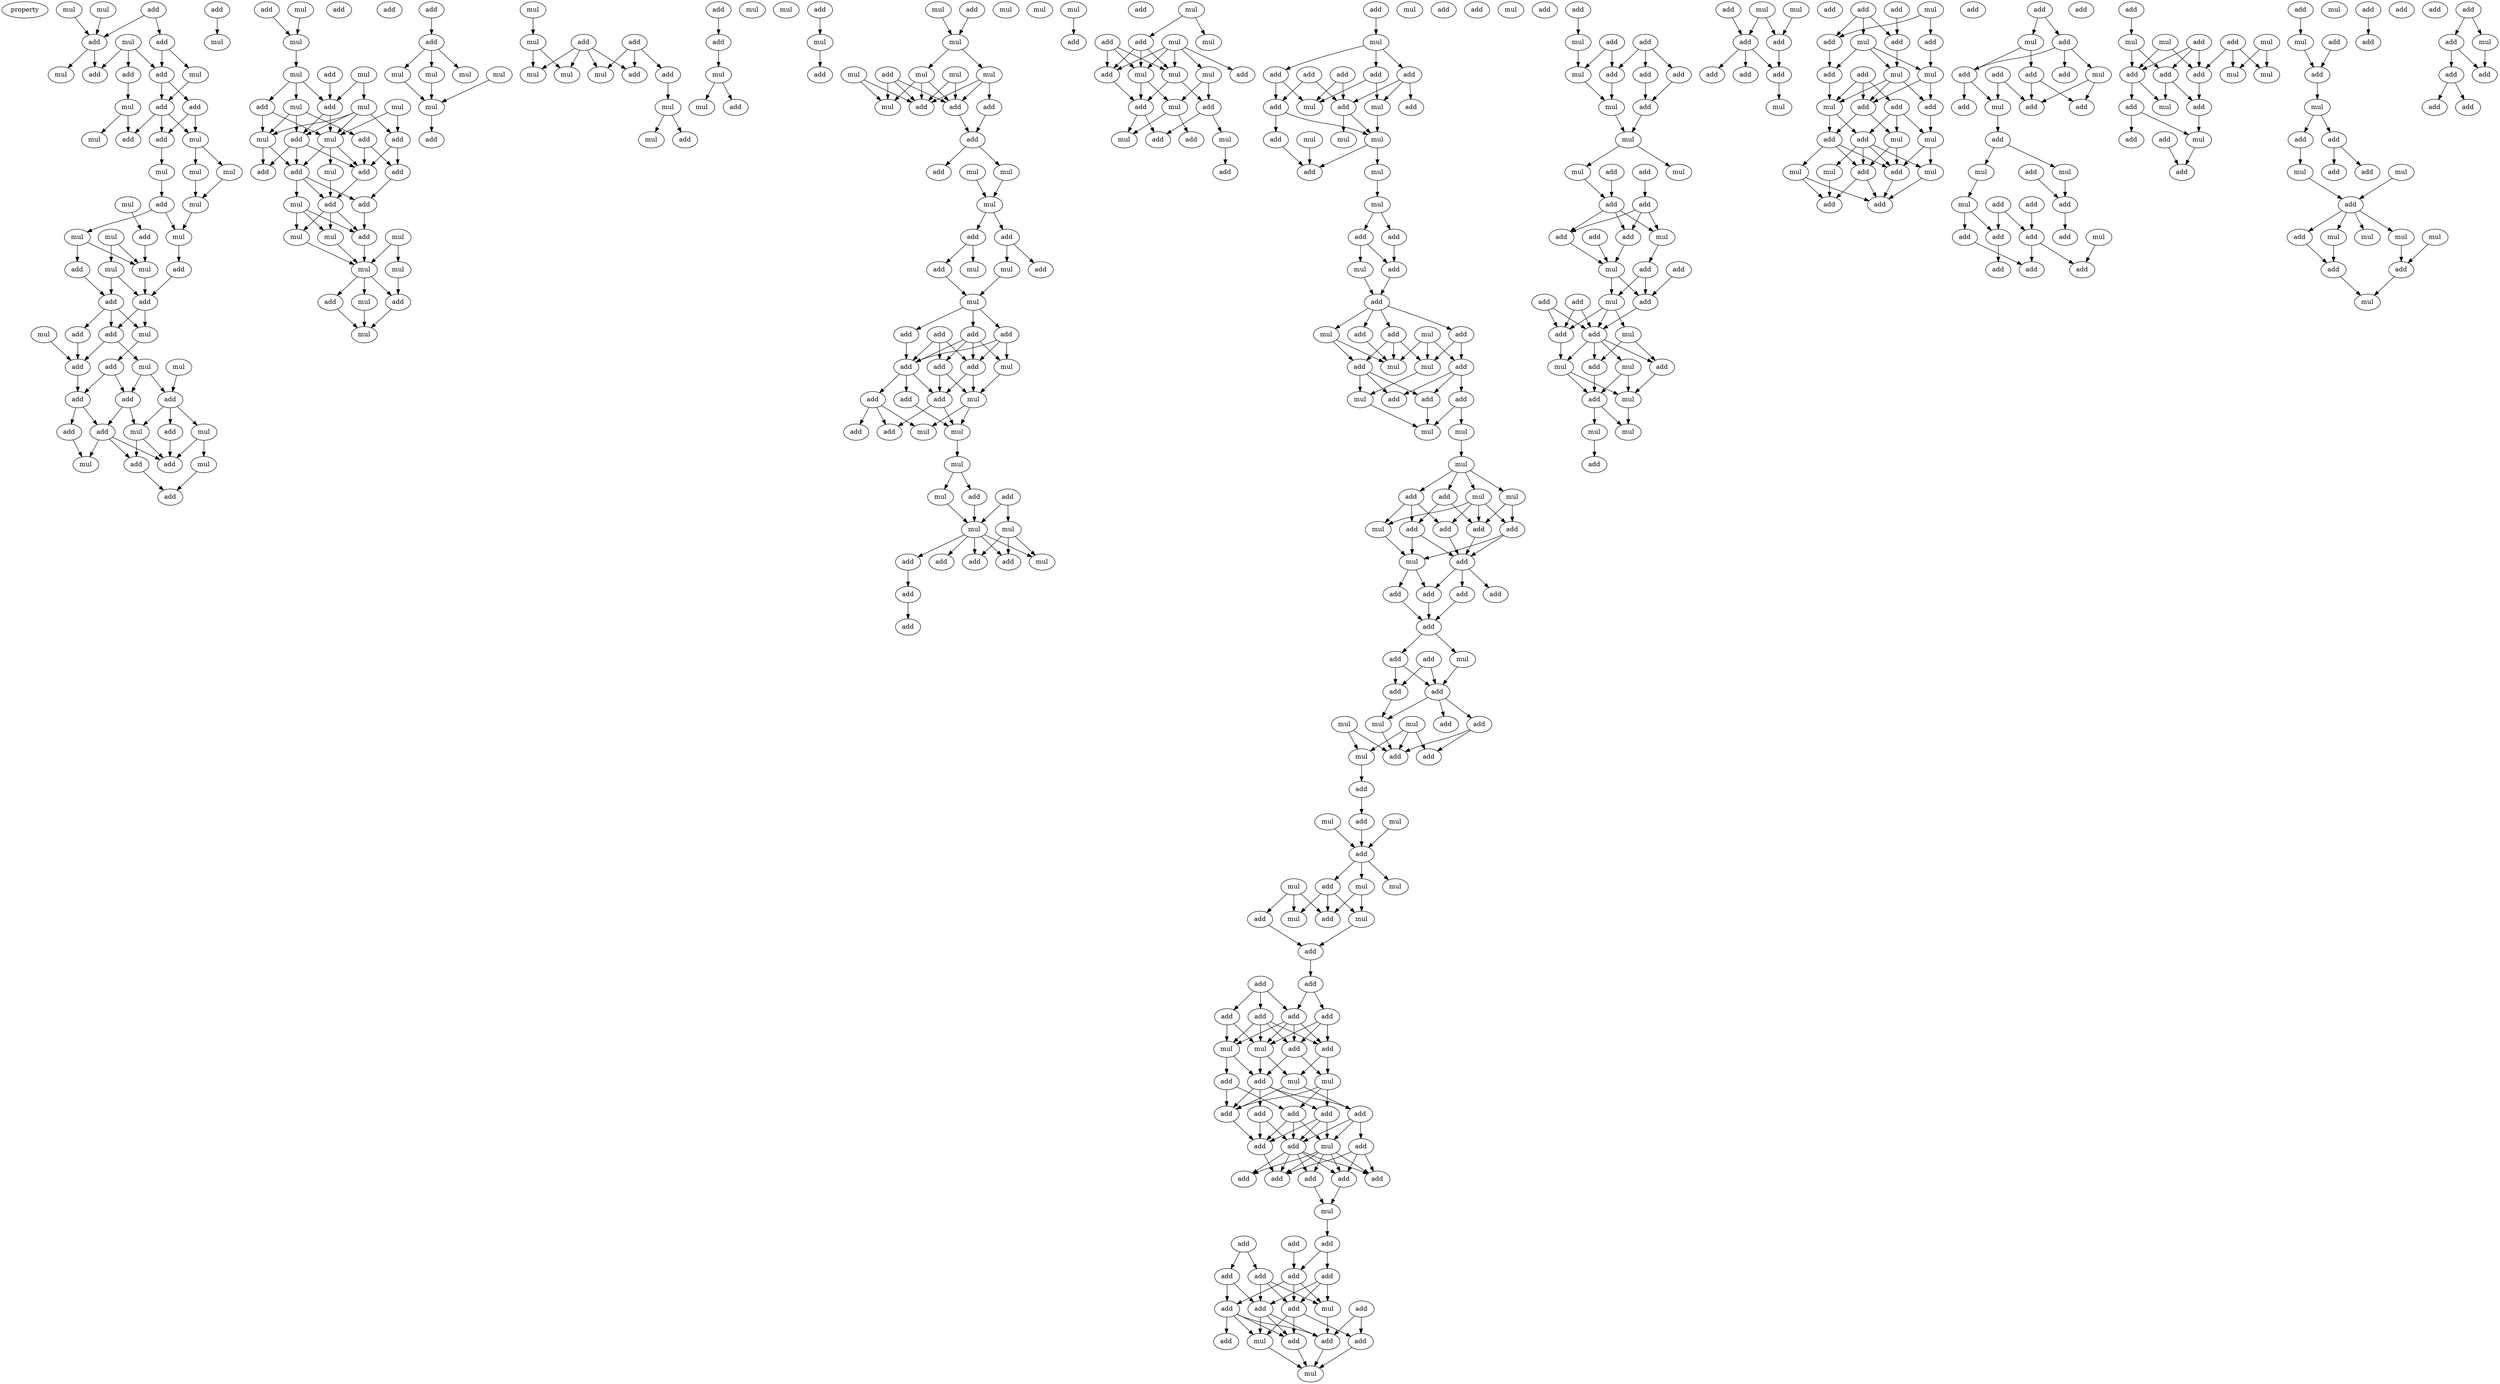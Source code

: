 digraph {
    node [fontcolor=black]
    property [mul=2,lf=1.5]
    0 [ label = mul ];
    1 [ label = mul ];
    2 [ label = add ];
    3 [ label = add ];
    4 [ label = mul ];
    5 [ label = add ];
    6 [ label = add ];
    7 [ label = add ];
    8 [ label = mul ];
    9 [ label = add ];
    10 [ label = mul ];
    11 [ label = add ];
    12 [ label = add ];
    13 [ label = mul ];
    14 [ label = add ];
    15 [ label = add ];
    16 [ label = mul ];
    17 [ label = mul ];
    18 [ label = mul ];
    19 [ label = mul ];
    20 [ label = mul ];
    21 [ label = mul ];
    22 [ label = mul ];
    23 [ label = add ];
    24 [ label = add ];
    25 [ label = mul ];
    26 [ label = mul ];
    27 [ label = mul ];
    28 [ label = mul ];
    29 [ label = add ];
    30 [ label = add ];
    31 [ label = mul ];
    32 [ label = add ];
    33 [ label = add ];
    34 [ label = mul ];
    35 [ label = mul ];
    36 [ label = add ];
    37 [ label = add ];
    38 [ label = mul ];
    39 [ label = add ];
    40 [ label = add ];
    41 [ label = mul ];
    42 [ label = add ];
    43 [ label = add ];
    44 [ label = add ];
    45 [ label = mul ];
    46 [ label = add ];
    47 [ label = mul ];
    48 [ label = add ];
    49 [ label = add ];
    50 [ label = mul ];
    51 [ label = mul ];
    52 [ label = add ];
    53 [ label = add ];
    54 [ label = add ];
    55 [ label = add ];
    56 [ label = add ];
    57 [ label = mul ];
    58 [ label = mul ];
    59 [ label = mul ];
    60 [ label = add ];
    61 [ label = mul ];
    62 [ label = mul ];
    63 [ label = mul ];
    64 [ label = mul ];
    65 [ label = add ];
    66 [ label = mul ];
    67 [ label = add ];
    68 [ label = add ];
    69 [ label = add ];
    70 [ label = mul ];
    71 [ label = mul ];
    72 [ label = add ];
    73 [ label = mul ];
    74 [ label = add ];
    75 [ label = add ];
    76 [ label = add ];
    77 [ label = add ];
    78 [ label = mul ];
    79 [ label = add ];
    80 [ label = add ];
    81 [ label = mul ];
    82 [ label = mul ];
    83 [ label = add ];
    84 [ label = mul ];
    85 [ label = mul ];
    86 [ label = mul ];
    87 [ label = mul ];
    88 [ label = add ];
    89 [ label = add ];
    90 [ label = add ];
    91 [ label = add ];
    92 [ label = mul ];
    93 [ label = add ];
    94 [ label = add ];
    95 [ label = mul ];
    96 [ label = mul ];
    97 [ label = mul ];
    98 [ label = mul ];
    99 [ label = mul ];
    100 [ label = add ];
    101 [ label = mul ];
    102 [ label = add ];
    103 [ label = mul ];
    104 [ label = add ];
    105 [ label = add ];
    106 [ label = mul ];
    107 [ label = mul ];
    108 [ label = mul ];
    109 [ label = add ];
    110 [ label = mul ];
    111 [ label = mul ];
    112 [ label = add ];
    113 [ label = add ];
    114 [ label = mul ];
    115 [ label = mul ];
    116 [ label = add ];
    117 [ label = mul ];
    118 [ label = add ];
    119 [ label = mul ];
    120 [ label = add ];
    121 [ label = mul ];
    122 [ label = add ];
    123 [ label = mul ];
    124 [ label = mul ];
    125 [ label = mul ];
    126 [ label = add ];
    127 [ label = mul ];
    128 [ label = add ];
    129 [ label = mul ];
    130 [ label = mul ];
    131 [ label = mul ];
    132 [ label = mul ];
    133 [ label = add ];
    134 [ label = add ];
    135 [ label = mul ];
    136 [ label = add ];
    137 [ label = add ];
    138 [ label = mul ];
    139 [ label = add ];
    140 [ label = mul ];
    141 [ label = mul ];
    142 [ label = add ];
    143 [ label = mul ];
    144 [ label = add ];
    145 [ label = add ];
    146 [ label = add ];
    147 [ label = mul ];
    148 [ label = mul ];
    149 [ label = add ];
    150 [ label = mul ];
    151 [ label = add ];
    152 [ label = add ];
    153 [ label = add ];
    154 [ label = add ];
    155 [ label = add ];
    156 [ label = add ];
    157 [ label = add ];
    158 [ label = mul ];
    159 [ label = add ];
    160 [ label = add ];
    161 [ label = mul ];
    162 [ label = add ];
    163 [ label = add ];
    164 [ label = mul ];
    165 [ label = add ];
    166 [ label = mul ];
    167 [ label = add ];
    168 [ label = mul ];
    169 [ label = mul ];
    170 [ label = add ];
    171 [ label = add ];
    172 [ label = mul ];
    173 [ label = mul ];
    174 [ label = add ];
    175 [ label = add ];
    176 [ label = add ];
    177 [ label = mul ];
    178 [ label = add ];
    179 [ label = add ];
    180 [ label = mul ];
    181 [ label = add ];
    182 [ label = add ];
    183 [ label = mul ];
    184 [ label = mul ];
    185 [ label = add ];
    186 [ label = add ];
    187 [ label = mul ];
    188 [ label = add ];
    189 [ label = mul ];
    190 [ label = mul ];
    191 [ label = mul ];
    192 [ label = add ];
    193 [ label = add ];
    194 [ label = add ];
    195 [ label = mul ];
    196 [ label = mul ];
    197 [ label = add ];
    198 [ label = add ];
    199 [ label = add ];
    200 [ label = mul ];
    201 [ label = add ];
    202 [ label = add ];
    203 [ label = add ];
    204 [ label = add ];
    205 [ label = add ];
    206 [ label = mul ];
    207 [ label = add ];
    208 [ label = add ];
    209 [ label = mul ];
    210 [ label = add ];
    211 [ label = mul ];
    212 [ label = mul ];
    213 [ label = mul ];
    214 [ label = add ];
    215 [ label = mul ];
    216 [ label = add ];
    217 [ label = mul ];
    218 [ label = mul ];
    219 [ label = add ];
    220 [ label = add ];
    221 [ label = mul ];
    222 [ label = add ];
    223 [ label = add ];
    224 [ label = mul ];
    225 [ label = add ];
    226 [ label = add ];
    227 [ label = add ];
    228 [ label = mul ];
    229 [ label = mul ];
    230 [ label = mul ];
    231 [ label = add ];
    232 [ label = add ];
    233 [ label = mul ];
    234 [ label = add ];
    235 [ label = add ];
    236 [ label = add ];
    237 [ label = mul ];
    238 [ label = mul ];
    239 [ label = mul ];
    240 [ label = add ];
    241 [ label = mul ];
    242 [ label = mul ];
    243 [ label = add ];
    244 [ label = mul ];
    245 [ label = add ];
    246 [ label = add ];
    247 [ label = add ];
    248 [ label = add ];
    249 [ label = mul ];
    250 [ label = add ];
    251 [ label = add ];
    252 [ label = add ];
    253 [ label = add ];
    254 [ label = add ];
    255 [ label = add ];
    256 [ label = add ];
    257 [ label = mul ];
    258 [ label = add ];
    259 [ label = add ];
    260 [ label = add ];
    261 [ label = add ];
    262 [ label = add ];
    263 [ label = add ];
    264 [ label = add ];
    265 [ label = mul ];
    266 [ label = mul ];
    267 [ label = mul ];
    268 [ label = add ];
    269 [ label = add ];
    270 [ label = mul ];
    271 [ label = add ];
    272 [ label = mul ];
    273 [ label = mul ];
    274 [ label = add ];
    275 [ label = mul ];
    276 [ label = add ];
    277 [ label = mul ];
    278 [ label = add ];
    279 [ label = mul ];
    280 [ label = mul ];
    281 [ label = add ];
    282 [ label = mul ];
    283 [ label = mul ];
    284 [ label = add ];
    285 [ label = add ];
    286 [ label = add ];
    287 [ label = add ];
    288 [ label = add ];
    289 [ label = add ];
    290 [ label = add ];
    291 [ label = add ];
    292 [ label = mul ];
    293 [ label = add ];
    294 [ label = mul ];
    295 [ label = add ];
    296 [ label = mul ];
    297 [ label = add ];
    298 [ label = add ];
    299 [ label = mul ];
    300 [ label = add ];
    301 [ label = add ];
    302 [ label = add ];
    303 [ label = add ];
    304 [ label = add ];
    305 [ label = add ];
    306 [ label = add ];
    307 [ label = add ];
    308 [ label = mul ];
    309 [ label = add ];
    310 [ label = add ];
    311 [ label = add ];
    312 [ label = add ];
    313 [ label = add ];
    314 [ label = add ];
    315 [ label = mul ];
    316 [ label = add ];
    317 [ label = add ];
    318 [ label = add ];
    319 [ label = add ];
    320 [ label = add ];
    321 [ label = add ];
    322 [ label = add ];
    323 [ label = add ];
    324 [ label = add ];
    325 [ label = add ];
    326 [ label = mul ];
    327 [ label = add ];
    328 [ label = add ];
    329 [ label = add ];
    330 [ label = add ];
    331 [ label = mul ];
    332 [ label = add ];
    333 [ label = mul ];
    334 [ label = add ];
    335 [ label = add ];
    336 [ label = mul ];
    337 [ label = add ];
    338 [ label = add ];
    339 [ label = mul ];
    340 [ label = add ];
    341 [ label = add ];
    342 [ label = mul ];
    343 [ label = add ];
    344 [ label = mul ];
    345 [ label = mul ];
    346 [ label = mul ];
    347 [ label = add ];
    348 [ label = add ];
    349 [ label = add ];
    350 [ label = add ];
    351 [ label = add ];
    352 [ label = mul ];
    353 [ label = add ];
    354 [ label = add ];
    355 [ label = add ];
    356 [ label = mul ];
    357 [ label = add ];
    358 [ label = add ];
    359 [ label = add ];
    360 [ label = add ];
    361 [ label = mul ];
    362 [ label = add ];
    363 [ label = add ];
    364 [ label = mul ];
    365 [ label = add ];
    366 [ label = mul ];
    367 [ label = mul ];
    368 [ label = add ];
    369 [ label = add ];
    370 [ label = mul ];
    371 [ label = add ];
    372 [ label = mul ];
    373 [ label = mul ];
    374 [ label = mul ];
    375 [ label = mul ];
    376 [ label = add ];
    377 [ label = add ];
    378 [ label = add ];
    379 [ label = add ];
    380 [ label = add ];
    381 [ label = add ];
    382 [ label = add ];
    383 [ label = mul ];
    384 [ label = add ];
    385 [ label = mul ];
    386 [ label = add ];
    387 [ label = add ];
    388 [ label = add ];
    389 [ label = mul ];
    390 [ label = add ];
    391 [ label = add ];
    392 [ label = mul ];
    393 [ label = add ];
    394 [ label = add ];
    395 [ label = mul ];
    396 [ label = add ];
    397 [ label = add ];
    398 [ label = add ];
    399 [ label = mul ];
    400 [ label = add ];
    401 [ label = add ];
    402 [ label = mul ];
    403 [ label = mul ];
    404 [ label = mul ];
    405 [ label = mul ];
    406 [ label = add ];
    407 [ label = add ];
    408 [ label = mul ];
    409 [ label = add ];
    410 [ label = add ];
    411 [ label = add ];
    412 [ label = add ];
    413 [ label = add ];
    414 [ label = mul ];
    415 [ label = mul ];
    416 [ label = add ];
    417 [ label = add ];
    418 [ label = add ];
    419 [ label = add ];
    420 [ label = add ];
    421 [ label = add ];
    422 [ label = add ];
    423 [ label = mul ];
    424 [ label = add ];
    425 [ label = add ];
    426 [ label = mul ];
    427 [ label = mul ];
    428 [ label = mul ];
    429 [ label = add ];
    430 [ label = add ];
    431 [ label = add ];
    432 [ label = add ];
    433 [ label = add ];
    434 [ label = mul ];
    435 [ label = add ];
    436 [ label = add ];
    437 [ label = add ];
    438 [ label = add ];
    439 [ label = add ];
    440 [ label = add ];
    441 [ label = mul ];
    442 [ label = mul ];
    443 [ label = add ];
    444 [ label = add ];
    445 [ label = mul ];
    446 [ label = add ];
    447 [ label = mul ];
    448 [ label = add ];
    449 [ label = add ];
    450 [ label = mul ];
    451 [ label = add ];
    452 [ label = mul ];
    453 [ label = add ];
    454 [ label = add ];
    455 [ label = add ];
    456 [ label = mul ];
    457 [ label = add ];
    458 [ label = add ];
    459 [ label = mul ];
    460 [ label = add ];
    461 [ label = add ];
    462 [ label = mul ];
    463 [ label = add ];
    464 [ label = add ];
    465 [ label = add ];
    466 [ label = mul ];
    467 [ label = mul ];
    468 [ label = mul ];
    469 [ label = add ];
    470 [ label = add ];
    471 [ label = mul ];
    472 [ label = add ];
    473 [ label = mul ];
    474 [ label = mul ];
    475 [ label = mul ];
    476 [ label = add ];
    477 [ label = add ];
    478 [ label = mul ];
    479 [ label = add ];
    480 [ label = add ];
    481 [ label = add ];
    482 [ label = add ];
    483 [ label = add ];
    484 [ label = add ];
    485 [ label = mul ];
    486 [ label = add ];
    487 [ label = add ];
    488 [ label = add ];
    489 [ label = add ];
    0 -> 3 [ name = 0 ];
    1 -> 3 [ name = 1 ];
    2 -> 3 [ name = 2 ];
    2 -> 5 [ name = 3 ];
    3 -> 9 [ name = 4 ];
    3 -> 10 [ name = 5 ];
    4 -> 6 [ name = 6 ];
    4 -> 7 [ name = 7 ];
    4 -> 9 [ name = 8 ];
    5 -> 7 [ name = 9 ];
    5 -> 8 [ name = 10 ];
    6 -> 13 [ name = 11 ];
    7 -> 11 [ name = 12 ];
    7 -> 12 [ name = 13 ];
    8 -> 11 [ name = 14 ];
    11 -> 14 [ name = 15 ];
    11 -> 15 [ name = 16 ];
    11 -> 16 [ name = 17 ];
    12 -> 15 [ name = 18 ];
    12 -> 16 [ name = 19 ];
    13 -> 14 [ name = 20 ];
    13 -> 17 [ name = 21 ];
    15 -> 18 [ name = 22 ];
    16 -> 19 [ name = 23 ];
    16 -> 20 [ name = 24 ];
    18 -> 23 [ name = 25 ];
    19 -> 22 [ name = 26 ];
    20 -> 22 [ name = 27 ];
    21 -> 24 [ name = 28 ];
    22 -> 27 [ name = 29 ];
    23 -> 26 [ name = 30 ];
    23 -> 27 [ name = 31 ];
    24 -> 31 [ name = 32 ];
    25 -> 28 [ name = 33 ];
    25 -> 31 [ name = 34 ];
    26 -> 30 [ name = 35 ];
    26 -> 31 [ name = 36 ];
    27 -> 29 [ name = 37 ];
    28 -> 32 [ name = 38 ];
    28 -> 33 [ name = 39 ];
    29 -> 32 [ name = 40 ];
    30 -> 33 [ name = 41 ];
    31 -> 32 [ name = 42 ];
    32 -> 35 [ name = 43 ];
    32 -> 36 [ name = 44 ];
    33 -> 35 [ name = 45 ];
    33 -> 36 [ name = 46 ];
    33 -> 37 [ name = 47 ];
    34 -> 40 [ name = 48 ];
    35 -> 39 [ name = 49 ];
    36 -> 40 [ name = 50 ];
    36 -> 41 [ name = 51 ];
    37 -> 40 [ name = 52 ];
    38 -> 44 [ name = 53 ];
    39 -> 42 [ name = 54 ];
    39 -> 43 [ name = 55 ];
    40 -> 43 [ name = 56 ];
    41 -> 42 [ name = 57 ];
    41 -> 44 [ name = 58 ];
    42 -> 47 [ name = 59 ];
    42 -> 48 [ name = 60 ];
    43 -> 46 [ name = 61 ];
    43 -> 48 [ name = 62 ];
    44 -> 45 [ name = 63 ];
    44 -> 47 [ name = 64 ];
    44 -> 49 [ name = 65 ];
    45 -> 50 [ name = 66 ];
    45 -> 52 [ name = 67 ];
    46 -> 51 [ name = 68 ];
    47 -> 52 [ name = 69 ];
    47 -> 53 [ name = 70 ];
    48 -> 51 [ name = 71 ];
    48 -> 52 [ name = 72 ];
    48 -> 53 [ name = 73 ];
    49 -> 52 [ name = 74 ];
    50 -> 54 [ name = 75 ];
    53 -> 54 [ name = 76 ];
    55 -> 58 [ name = 77 ];
    56 -> 59 [ name = 78 ];
    57 -> 59 [ name = 79 ];
    59 -> 62 [ name = 80 ];
    60 -> 65 [ name = 81 ];
    61 -> 65 [ name = 82 ];
    61 -> 66 [ name = 83 ];
    62 -> 64 [ name = 84 ];
    62 -> 65 [ name = 85 ];
    62 -> 67 [ name = 86 ];
    63 -> 69 [ name = 87 ];
    63 -> 71 [ name = 88 ];
    64 -> 68 [ name = 89 ];
    64 -> 70 [ name = 90 ];
    64 -> 72 [ name = 91 ];
    65 -> 71 [ name = 92 ];
    65 -> 72 [ name = 93 ];
    66 -> 69 [ name = 94 ];
    66 -> 70 [ name = 95 ];
    66 -> 71 [ name = 96 ];
    66 -> 72 [ name = 97 ];
    67 -> 70 [ name = 98 ];
    67 -> 71 [ name = 99 ];
    68 -> 76 [ name = 100 ];
    68 -> 77 [ name = 101 ];
    69 -> 76 [ name = 102 ];
    69 -> 77 [ name = 103 ];
    70 -> 74 [ name = 104 ];
    70 -> 75 [ name = 105 ];
    71 -> 73 [ name = 106 ];
    71 -> 75 [ name = 107 ];
    71 -> 76 [ name = 108 ];
    72 -> 74 [ name = 109 ];
    72 -> 75 [ name = 110 ];
    72 -> 76 [ name = 111 ];
    73 -> 79 [ name = 112 ];
    75 -> 78 [ name = 113 ];
    75 -> 79 [ name = 114 ];
    75 -> 80 [ name = 115 ];
    76 -> 79 [ name = 116 ];
    77 -> 80 [ name = 117 ];
    78 -> 81 [ name = 118 ];
    78 -> 83 [ name = 119 ];
    78 -> 84 [ name = 120 ];
    79 -> 81 [ name = 121 ];
    79 -> 83 [ name = 122 ];
    79 -> 84 [ name = 123 ];
    80 -> 83 [ name = 124 ];
    81 -> 85 [ name = 125 ];
    82 -> 85 [ name = 126 ];
    82 -> 86 [ name = 127 ];
    83 -> 85 [ name = 128 ];
    84 -> 85 [ name = 129 ];
    85 -> 87 [ name = 130 ];
    85 -> 89 [ name = 131 ];
    85 -> 91 [ name = 132 ];
    86 -> 89 [ name = 133 ];
    87 -> 92 [ name = 134 ];
    89 -> 92 [ name = 135 ];
    91 -> 92 [ name = 136 ];
    93 -> 94 [ name = 137 ];
    94 -> 96 [ name = 138 ];
    94 -> 97 [ name = 139 ];
    94 -> 98 [ name = 140 ];
    95 -> 99 [ name = 141 ];
    96 -> 99 [ name = 142 ];
    97 -> 99 [ name = 143 ];
    99 -> 100 [ name = 144 ];
    101 -> 103 [ name = 145 ];
    102 -> 105 [ name = 146 ];
    102 -> 106 [ name = 147 ];
    102 -> 107 [ name = 148 ];
    102 -> 108 [ name = 149 ];
    103 -> 106 [ name = 150 ];
    103 -> 108 [ name = 151 ];
    104 -> 105 [ name = 152 ];
    104 -> 107 [ name = 153 ];
    104 -> 109 [ name = 154 ];
    109 -> 110 [ name = 155 ];
    110 -> 111 [ name = 156 ];
    110 -> 112 [ name = 157 ];
    113 -> 116 [ name = 158 ];
    116 -> 117 [ name = 159 ];
    117 -> 119 [ name = 160 ];
    117 -> 120 [ name = 161 ];
    118 -> 121 [ name = 162 ];
    121 -> 122 [ name = 163 ];
    123 -> 127 [ name = 164 ];
    126 -> 127 [ name = 165 ];
    127 -> 129 [ name = 166 ];
    127 -> 132 [ name = 167 ];
    128 -> 134 [ name = 168 ];
    128 -> 135 [ name = 169 ];
    128 -> 136 [ name = 170 ];
    129 -> 134 [ name = 171 ];
    129 -> 135 [ name = 172 ];
    129 -> 136 [ name = 173 ];
    130 -> 134 [ name = 174 ];
    130 -> 136 [ name = 175 ];
    131 -> 135 [ name = 176 ];
    131 -> 136 [ name = 177 ];
    132 -> 133 [ name = 178 ];
    132 -> 134 [ name = 179 ];
    132 -> 136 [ name = 180 ];
    133 -> 137 [ name = 181 ];
    134 -> 137 [ name = 182 ];
    137 -> 139 [ name = 183 ];
    137 -> 140 [ name = 184 ];
    138 -> 143 [ name = 185 ];
    140 -> 143 [ name = 186 ];
    141 -> 142 [ name = 187 ];
    143 -> 144 [ name = 188 ];
    143 -> 145 [ name = 189 ];
    144 -> 148 [ name = 190 ];
    144 -> 149 [ name = 191 ];
    145 -> 146 [ name = 192 ];
    145 -> 147 [ name = 193 ];
    146 -> 150 [ name = 194 ];
    148 -> 150 [ name = 195 ];
    150 -> 151 [ name = 196 ];
    150 -> 152 [ name = 197 ];
    150 -> 155 [ name = 198 ];
    151 -> 156 [ name = 199 ];
    151 -> 157 [ name = 200 ];
    151 -> 158 [ name = 201 ];
    151 -> 159 [ name = 202 ];
    152 -> 157 [ name = 203 ];
    152 -> 158 [ name = 204 ];
    152 -> 159 [ name = 205 ];
    154 -> 156 [ name = 206 ];
    154 -> 157 [ name = 207 ];
    154 -> 159 [ name = 208 ];
    155 -> 159 [ name = 209 ];
    156 -> 161 [ name = 210 ];
    156 -> 163 [ name = 211 ];
    157 -> 161 [ name = 212 ];
    157 -> 163 [ name = 213 ];
    158 -> 161 [ name = 214 ];
    159 -> 160 [ name = 215 ];
    159 -> 162 [ name = 216 ];
    159 -> 163 [ name = 217 ];
    160 -> 165 [ name = 218 ];
    160 -> 166 [ name = 219 ];
    160 -> 167 [ name = 220 ];
    161 -> 164 [ name = 221 ];
    161 -> 166 [ name = 222 ];
    162 -> 164 [ name = 223 ];
    163 -> 164 [ name = 224 ];
    163 -> 165 [ name = 225 ];
    164 -> 168 [ name = 226 ];
    168 -> 169 [ name = 227 ];
    168 -> 171 [ name = 228 ];
    169 -> 173 [ name = 229 ];
    170 -> 172 [ name = 230 ];
    170 -> 173 [ name = 231 ];
    171 -> 173 [ name = 232 ];
    172 -> 175 [ name = 233 ];
    172 -> 177 [ name = 234 ];
    172 -> 178 [ name = 235 ];
    173 -> 174 [ name = 236 ];
    173 -> 175 [ name = 237 ];
    173 -> 176 [ name = 238 ];
    173 -> 177 [ name = 239 ];
    173 -> 178 [ name = 240 ];
    176 -> 179 [ name = 241 ];
    179 -> 181 [ name = 242 ];
    180 -> 182 [ name = 243 ];
    180 -> 183 [ name = 244 ];
    182 -> 186 [ name = 245 ];
    182 -> 189 [ name = 246 ];
    182 -> 190 [ name = 247 ];
    184 -> 186 [ name = 248 ];
    184 -> 187 [ name = 249 ];
    184 -> 188 [ name = 250 ];
    184 -> 189 [ name = 251 ];
    184 -> 190 [ name = 252 ];
    185 -> 186 [ name = 253 ];
    185 -> 189 [ name = 254 ];
    185 -> 190 [ name = 255 ];
    186 -> 192 [ name = 256 ];
    187 -> 191 [ name = 257 ];
    187 -> 193 [ name = 258 ];
    189 -> 191 [ name = 259 ];
    189 -> 192 [ name = 260 ];
    190 -> 192 [ name = 261 ];
    190 -> 193 [ name = 262 ];
    191 -> 196 [ name = 263 ];
    191 -> 197 [ name = 264 ];
    192 -> 194 [ name = 265 ];
    192 -> 196 [ name = 266 ];
    193 -> 194 [ name = 267 ];
    193 -> 195 [ name = 268 ];
    195 -> 198 [ name = 269 ];
    199 -> 200 [ name = 270 ];
    200 -> 202 [ name = 271 ];
    200 -> 204 [ name = 272 ];
    200 -> 205 [ name = 273 ];
    201 -> 209 [ name = 274 ];
    201 -> 210 [ name = 275 ];
    202 -> 206 [ name = 276 ];
    202 -> 209 [ name = 277 ];
    203 -> 208 [ name = 278 ];
    203 -> 210 [ name = 279 ];
    204 -> 208 [ name = 280 ];
    204 -> 209 [ name = 281 ];
    205 -> 206 [ name = 282 ];
    205 -> 207 [ name = 283 ];
    205 -> 210 [ name = 284 ];
    206 -> 213 [ name = 285 ];
    208 -> 213 [ name = 286 ];
    208 -> 214 [ name = 287 ];
    210 -> 212 [ name = 288 ];
    210 -> 213 [ name = 289 ];
    211 -> 216 [ name = 290 ];
    213 -> 215 [ name = 291 ];
    213 -> 216 [ name = 292 ];
    214 -> 216 [ name = 293 ];
    215 -> 217 [ name = 294 ];
    217 -> 219 [ name = 295 ];
    217 -> 220 [ name = 296 ];
    219 -> 222 [ name = 297 ];
    220 -> 221 [ name = 298 ];
    220 -> 222 [ name = 299 ];
    221 -> 223 [ name = 300 ];
    222 -> 223 [ name = 301 ];
    223 -> 224 [ name = 302 ];
    223 -> 225 [ name = 303 ];
    223 -> 226 [ name = 304 ];
    223 -> 227 [ name = 305 ];
    224 -> 230 [ name = 306 ];
    224 -> 231 [ name = 307 ];
    225 -> 230 [ name = 308 ];
    226 -> 229 [ name = 309 ];
    226 -> 230 [ name = 310 ];
    226 -> 231 [ name = 311 ];
    227 -> 229 [ name = 312 ];
    227 -> 232 [ name = 313 ];
    228 -> 229 [ name = 314 ];
    228 -> 230 [ name = 315 ];
    228 -> 232 [ name = 316 ];
    229 -> 233 [ name = 317 ];
    231 -> 233 [ name = 318 ];
    231 -> 234 [ name = 319 ];
    231 -> 236 [ name = 320 ];
    232 -> 234 [ name = 321 ];
    232 -> 235 [ name = 322 ];
    232 -> 236 [ name = 323 ];
    233 -> 238 [ name = 324 ];
    234 -> 238 [ name = 325 ];
    235 -> 237 [ name = 326 ];
    235 -> 238 [ name = 327 ];
    237 -> 239 [ name = 328 ];
    239 -> 240 [ name = 329 ];
    239 -> 241 [ name = 330 ];
    239 -> 242 [ name = 331 ];
    239 -> 243 [ name = 332 ];
    240 -> 244 [ name = 333 ];
    240 -> 245 [ name = 334 ];
    240 -> 246 [ name = 335 ];
    241 -> 244 [ name = 336 ];
    241 -> 245 [ name = 337 ];
    241 -> 247 [ name = 338 ];
    241 -> 248 [ name = 339 ];
    242 -> 247 [ name = 340 ];
    242 -> 248 [ name = 341 ];
    243 -> 246 [ name = 342 ];
    243 -> 248 [ name = 343 ];
    244 -> 249 [ name = 344 ];
    245 -> 250 [ name = 345 ];
    246 -> 249 [ name = 346 ];
    246 -> 250 [ name = 347 ];
    247 -> 249 [ name = 348 ];
    247 -> 250 [ name = 349 ];
    248 -> 250 [ name = 350 ];
    249 -> 251 [ name = 351 ];
    249 -> 253 [ name = 352 ];
    250 -> 251 [ name = 353 ];
    250 -> 252 [ name = 354 ];
    250 -> 254 [ name = 355 ];
    251 -> 255 [ name = 356 ];
    252 -> 255 [ name = 357 ];
    253 -> 255 [ name = 358 ];
    255 -> 257 [ name = 359 ];
    255 -> 260 [ name = 360 ];
    257 -> 262 [ name = 361 ];
    259 -> 261 [ name = 362 ];
    259 -> 262 [ name = 363 ];
    260 -> 261 [ name = 364 ];
    260 -> 262 [ name = 365 ];
    261 -> 266 [ name = 366 ];
    262 -> 263 [ name = 367 ];
    262 -> 264 [ name = 368 ];
    262 -> 266 [ name = 369 ];
    263 -> 268 [ name = 370 ];
    263 -> 269 [ name = 371 ];
    265 -> 268 [ name = 372 ];
    265 -> 270 [ name = 373 ];
    266 -> 268 [ name = 374 ];
    267 -> 268 [ name = 375 ];
    267 -> 269 [ name = 376 ];
    267 -> 270 [ name = 377 ];
    270 -> 271 [ name = 378 ];
    271 -> 274 [ name = 379 ];
    272 -> 276 [ name = 380 ];
    274 -> 276 [ name = 381 ];
    275 -> 276 [ name = 382 ];
    276 -> 277 [ name = 383 ];
    276 -> 278 [ name = 384 ];
    276 -> 280 [ name = 385 ];
    278 -> 282 [ name = 386 ];
    278 -> 283 [ name = 387 ];
    278 -> 284 [ name = 388 ];
    279 -> 281 [ name = 389 ];
    279 -> 283 [ name = 390 ];
    279 -> 284 [ name = 391 ];
    280 -> 282 [ name = 392 ];
    280 -> 284 [ name = 393 ];
    281 -> 285 [ name = 394 ];
    282 -> 285 [ name = 395 ];
    285 -> 286 [ name = 396 ];
    286 -> 288 [ name = 397 ];
    286 -> 289 [ name = 398 ];
    287 -> 288 [ name = 399 ];
    287 -> 290 [ name = 400 ];
    287 -> 291 [ name = 401 ];
    288 -> 292 [ name = 402 ];
    288 -> 293 [ name = 403 ];
    288 -> 294 [ name = 404 ];
    288 -> 295 [ name = 405 ];
    289 -> 293 [ name = 406 ];
    289 -> 294 [ name = 407 ];
    289 -> 295 [ name = 408 ];
    290 -> 292 [ name = 409 ];
    290 -> 293 [ name = 410 ];
    290 -> 294 [ name = 411 ];
    290 -> 295 [ name = 412 ];
    291 -> 292 [ name = 413 ];
    291 -> 294 [ name = 414 ];
    292 -> 297 [ name = 415 ];
    292 -> 298 [ name = 416 ];
    293 -> 296 [ name = 417 ];
    293 -> 297 [ name = 418 ];
    294 -> 297 [ name = 419 ];
    294 -> 299 [ name = 420 ];
    295 -> 296 [ name = 421 ];
    295 -> 299 [ name = 422 ];
    296 -> 300 [ name = 423 ];
    296 -> 302 [ name = 424 ];
    296 -> 303 [ name = 425 ];
    297 -> 300 [ name = 426 ];
    297 -> 301 [ name = 427 ];
    297 -> 302 [ name = 428 ];
    297 -> 304 [ name = 429 ];
    298 -> 300 [ name = 430 ];
    298 -> 303 [ name = 431 ];
    299 -> 300 [ name = 432 ];
    299 -> 301 [ name = 433 ];
    300 -> 305 [ name = 434 ];
    301 -> 306 [ name = 435 ];
    301 -> 307 [ name = 436 ];
    301 -> 308 [ name = 437 ];
    302 -> 305 [ name = 438 ];
    302 -> 306 [ name = 439 ];
    302 -> 308 [ name = 440 ];
    303 -> 305 [ name = 441 ];
    303 -> 306 [ name = 442 ];
    303 -> 308 [ name = 443 ];
    304 -> 305 [ name = 444 ];
    304 -> 306 [ name = 445 ];
    305 -> 310 [ name = 446 ];
    306 -> 309 [ name = 447 ];
    306 -> 310 [ name = 448 ];
    306 -> 311 [ name = 449 ];
    306 -> 312 [ name = 450 ];
    306 -> 313 [ name = 451 ];
    307 -> 309 [ name = 452 ];
    307 -> 310 [ name = 453 ];
    307 -> 312 [ name = 454 ];
    308 -> 309 [ name = 455 ];
    308 -> 310 [ name = 456 ];
    308 -> 311 [ name = 457 ];
    308 -> 312 [ name = 458 ];
    308 -> 313 [ name = 459 ];
    312 -> 315 [ name = 460 ];
    313 -> 315 [ name = 461 ];
    315 -> 318 [ name = 462 ];
    316 -> 319 [ name = 463 ];
    316 -> 321 [ name = 464 ];
    317 -> 320 [ name = 465 ];
    318 -> 320 [ name = 466 ];
    318 -> 322 [ name = 467 ];
    319 -> 323 [ name = 468 ];
    319 -> 325 [ name = 469 ];
    319 -> 326 [ name = 470 ];
    320 -> 325 [ name = 471 ];
    320 -> 326 [ name = 472 ];
    320 -> 327 [ name = 473 ];
    321 -> 323 [ name = 474 ];
    321 -> 327 [ name = 475 ];
    322 -> 323 [ name = 476 ];
    322 -> 325 [ name = 477 ];
    322 -> 326 [ name = 478 ];
    323 -> 329 [ name = 479 ];
    323 -> 330 [ name = 480 ];
    323 -> 331 [ name = 481 ];
    324 -> 328 [ name = 482 ];
    324 -> 330 [ name = 483 ];
    325 -> 328 [ name = 484 ];
    325 -> 329 [ name = 485 ];
    325 -> 331 [ name = 486 ];
    326 -> 330 [ name = 487 ];
    327 -> 329 [ name = 488 ];
    327 -> 330 [ name = 489 ];
    327 -> 331 [ name = 490 ];
    327 -> 332 [ name = 491 ];
    328 -> 333 [ name = 492 ];
    329 -> 333 [ name = 493 ];
    330 -> 333 [ name = 494 ];
    331 -> 333 [ name = 495 ];
    334 -> 336 [ name = 496 ];
    335 -> 339 [ name = 497 ];
    335 -> 341 [ name = 498 ];
    336 -> 339 [ name = 499 ];
    337 -> 338 [ name = 500 ];
    337 -> 340 [ name = 501 ];
    337 -> 341 [ name = 502 ];
    338 -> 343 [ name = 503 ];
    339 -> 342 [ name = 504 ];
    340 -> 343 [ name = 505 ];
    341 -> 342 [ name = 506 ];
    342 -> 344 [ name = 507 ];
    343 -> 344 [ name = 508 ];
    344 -> 345 [ name = 509 ];
    344 -> 346 [ name = 510 ];
    345 -> 349 [ name = 511 ];
    347 -> 350 [ name = 512 ];
    348 -> 349 [ name = 513 ];
    349 -> 351 [ name = 514 ];
    349 -> 352 [ name = 515 ];
    349 -> 354 [ name = 516 ];
    350 -> 351 [ name = 517 ];
    350 -> 352 [ name = 518 ];
    350 -> 354 [ name = 519 ];
    351 -> 356 [ name = 520 ];
    352 -> 355 [ name = 521 ];
    353 -> 356 [ name = 522 ];
    354 -> 356 [ name = 523 ];
    355 -> 359 [ name = 524 ];
    355 -> 361 [ name = 525 ];
    356 -> 359 [ name = 526 ];
    356 -> 361 [ name = 527 ];
    357 -> 359 [ name = 528 ];
    358 -> 362 [ name = 529 ];
    358 -> 363 [ name = 530 ];
    359 -> 362 [ name = 531 ];
    360 -> 362 [ name = 532 ];
    360 -> 363 [ name = 533 ];
    361 -> 362 [ name = 534 ];
    361 -> 363 [ name = 535 ];
    361 -> 364 [ name = 536 ];
    362 -> 365 [ name = 537 ];
    362 -> 366 [ name = 538 ];
    362 -> 367 [ name = 539 ];
    362 -> 368 [ name = 540 ];
    363 -> 366 [ name = 541 ];
    364 -> 365 [ name = 542 ];
    364 -> 368 [ name = 543 ];
    365 -> 369 [ name = 544 ];
    366 -> 369 [ name = 545 ];
    366 -> 370 [ name = 546 ];
    367 -> 369 [ name = 547 ];
    367 -> 370 [ name = 548 ];
    368 -> 370 [ name = 549 ];
    369 -> 374 [ name = 550 ];
    369 -> 375 [ name = 551 ];
    370 -> 374 [ name = 552 ];
    371 -> 378 [ name = 553 ];
    372 -> 376 [ name = 554 ];
    373 -> 376 [ name = 555 ];
    373 -> 378 [ name = 556 ];
    375 -> 377 [ name = 557 ];
    376 -> 379 [ name = 558 ];
    378 -> 379 [ name = 559 ];
    378 -> 380 [ name = 560 ];
    378 -> 381 [ name = 561 ];
    379 -> 383 [ name = 562 ];
    384 -> 387 [ name = 563 ];
    384 -> 388 [ name = 564 ];
    384 -> 389 [ name = 565 ];
    385 -> 387 [ name = 566 ];
    385 -> 390 [ name = 567 ];
    386 -> 388 [ name = 568 ];
    387 -> 393 [ name = 569 ];
    388 -> 395 [ name = 570 ];
    389 -> 392 [ name = 571 ];
    389 -> 393 [ name = 572 ];
    389 -> 395 [ name = 573 ];
    390 -> 392 [ name = 574 ];
    392 -> 396 [ name = 575 ];
    392 -> 397 [ name = 576 ];
    393 -> 399 [ name = 577 ];
    394 -> 397 [ name = 578 ];
    394 -> 398 [ name = 579 ];
    394 -> 399 [ name = 580 ];
    395 -> 396 [ name = 581 ];
    395 -> 397 [ name = 582 ];
    395 -> 399 [ name = 583 ];
    396 -> 403 [ name = 584 ];
    397 -> 401 [ name = 585 ];
    397 -> 402 [ name = 586 ];
    398 -> 400 [ name = 587 ];
    398 -> 402 [ name = 588 ];
    398 -> 403 [ name = 589 ];
    399 -> 400 [ name = 590 ];
    399 -> 401 [ name = 591 ];
    400 -> 404 [ name = 592 ];
    400 -> 405 [ name = 593 ];
    400 -> 406 [ name = 594 ];
    400 -> 407 [ name = 595 ];
    401 -> 406 [ name = 596 ];
    401 -> 407 [ name = 597 ];
    401 -> 408 [ name = 598 ];
    402 -> 406 [ name = 599 ];
    402 -> 407 [ name = 600 ];
    403 -> 405 [ name = 601 ];
    403 -> 407 [ name = 602 ];
    404 -> 410 [ name = 603 ];
    405 -> 409 [ name = 604 ];
    406 -> 409 [ name = 605 ];
    406 -> 410 [ name = 606 ];
    407 -> 409 [ name = 607 ];
    408 -> 409 [ name = 608 ];
    408 -> 410 [ name = 609 ];
    411 -> 412 [ name = 610 ];
    411 -> 414 [ name = 611 ];
    412 -> 415 [ name = 612 ];
    412 -> 416 [ name = 613 ];
    412 -> 418 [ name = 614 ];
    414 -> 417 [ name = 615 ];
    414 -> 418 [ name = 616 ];
    415 -> 421 [ name = 617 ];
    415 -> 422 [ name = 618 ];
    417 -> 421 [ name = 619 ];
    417 -> 422 [ name = 620 ];
    418 -> 420 [ name = 621 ];
    418 -> 423 [ name = 622 ];
    419 -> 421 [ name = 623 ];
    419 -> 423 [ name = 624 ];
    423 -> 424 [ name = 625 ];
    424 -> 426 [ name = 626 ];
    424 -> 427 [ name = 627 ];
    425 -> 429 [ name = 628 ];
    426 -> 429 [ name = 629 ];
    427 -> 428 [ name = 630 ];
    428 -> 433 [ name = 631 ];
    428 -> 435 [ name = 632 ];
    429 -> 432 [ name = 633 ];
    430 -> 433 [ name = 634 ];
    430 -> 436 [ name = 635 ];
    431 -> 436 [ name = 636 ];
    433 -> 439 [ name = 637 ];
    434 -> 438 [ name = 638 ];
    435 -> 437 [ name = 639 ];
    436 -> 437 [ name = 640 ];
    436 -> 438 [ name = 641 ];
    440 -> 441 [ name = 642 ];
    441 -> 448 [ name = 643 ];
    441 -> 449 [ name = 644 ];
    442 -> 447 [ name = 645 ];
    442 -> 450 [ name = 646 ];
    443 -> 446 [ name = 647 ];
    443 -> 447 [ name = 648 ];
    443 -> 450 [ name = 649 ];
    444 -> 446 [ name = 650 ];
    444 -> 448 [ name = 651 ];
    444 -> 449 [ name = 652 ];
    445 -> 446 [ name = 653 ];
    445 -> 449 [ name = 654 ];
    446 -> 453 [ name = 655 ];
    448 -> 452 [ name = 656 ];
    448 -> 453 [ name = 657 ];
    449 -> 451 [ name = 658 ];
    449 -> 452 [ name = 659 ];
    451 -> 454 [ name = 660 ];
    451 -> 456 [ name = 661 ];
    453 -> 456 [ name = 662 ];
    455 -> 457 [ name = 663 ];
    456 -> 457 [ name = 664 ];
    458 -> 459 [ name = 665 ];
    459 -> 461 [ name = 666 ];
    460 -> 461 [ name = 667 ];
    461 -> 462 [ name = 668 ];
    462 -> 463 [ name = 669 ];
    462 -> 464 [ name = 670 ];
    463 -> 466 [ name = 671 ];
    464 -> 465 [ name = 672 ];
    464 -> 469 [ name = 673 ];
    466 -> 470 [ name = 674 ];
    467 -> 470 [ name = 675 ];
    470 -> 471 [ name = 676 ];
    470 -> 472 [ name = 677 ];
    470 -> 473 [ name = 678 ];
    470 -> 474 [ name = 679 ];
    471 -> 477 [ name = 680 ];
    472 -> 476 [ name = 681 ];
    473 -> 476 [ name = 682 ];
    475 -> 477 [ name = 683 ];
    476 -> 478 [ name = 684 ];
    477 -> 478 [ name = 685 ];
    479 -> 480 [ name = 686 ];
    483 -> 484 [ name = 687 ];
    483 -> 485 [ name = 688 ];
    484 -> 486 [ name = 689 ];
    484 -> 487 [ name = 690 ];
    485 -> 487 [ name = 691 ];
    486 -> 488 [ name = 692 ];
    486 -> 489 [ name = 693 ];
}
